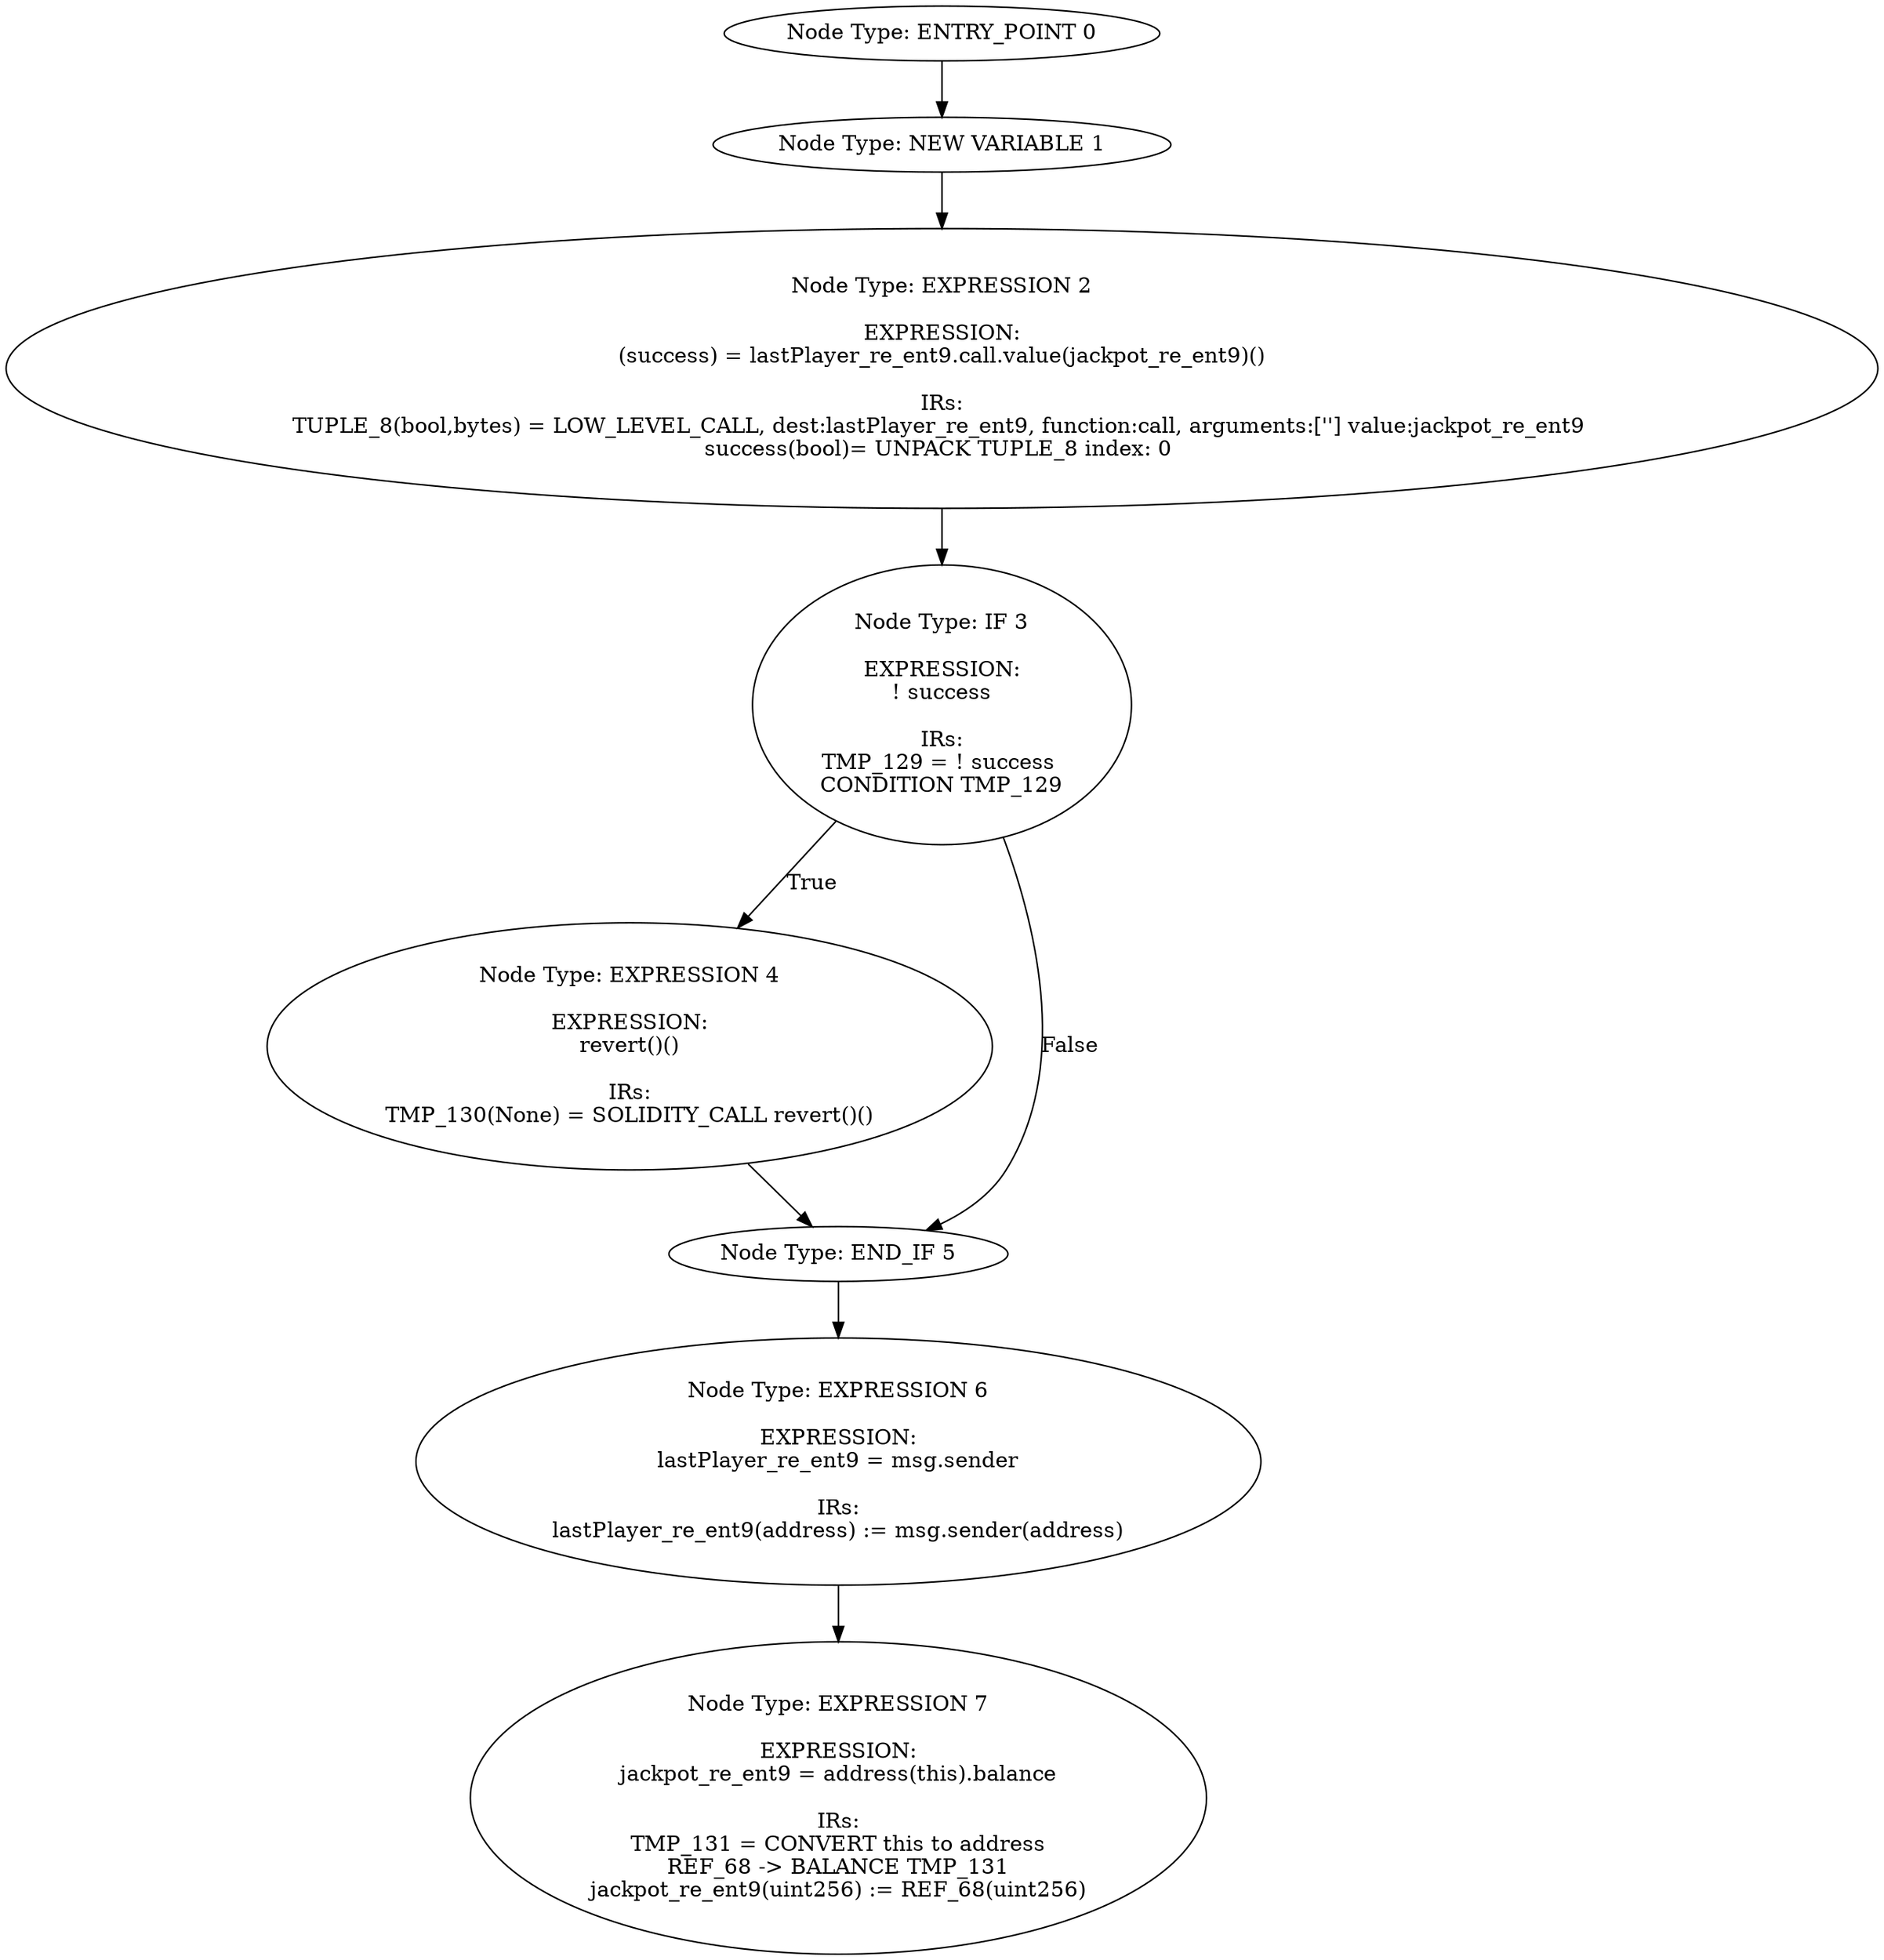 digraph{
0[label="Node Type: ENTRY_POINT 0
"];
0->1;
1[label="Node Type: NEW VARIABLE 1
"];
1->2;
2[label="Node Type: EXPRESSION 2

EXPRESSION:
(success) = lastPlayer_re_ent9.call.value(jackpot_re_ent9)()

IRs:
TUPLE_8(bool,bytes) = LOW_LEVEL_CALL, dest:lastPlayer_re_ent9, function:call, arguments:[''] value:jackpot_re_ent9 
success(bool)= UNPACK TUPLE_8 index: 0 "];
2->3;
3[label="Node Type: IF 3

EXPRESSION:
! success

IRs:
TMP_129 = ! success 
CONDITION TMP_129"];
3->4[label="True"];
3->5[label="False"];
4[label="Node Type: EXPRESSION 4

EXPRESSION:
revert()()

IRs:
TMP_130(None) = SOLIDITY_CALL revert()()"];
4->5;
5[label="Node Type: END_IF 5
"];
5->6;
6[label="Node Type: EXPRESSION 6

EXPRESSION:
lastPlayer_re_ent9 = msg.sender

IRs:
lastPlayer_re_ent9(address) := msg.sender(address)"];
6->7;
7[label="Node Type: EXPRESSION 7

EXPRESSION:
jackpot_re_ent9 = address(this).balance

IRs:
TMP_131 = CONVERT this to address
REF_68 -> BALANCE TMP_131
jackpot_re_ent9(uint256) := REF_68(uint256)"];
}
